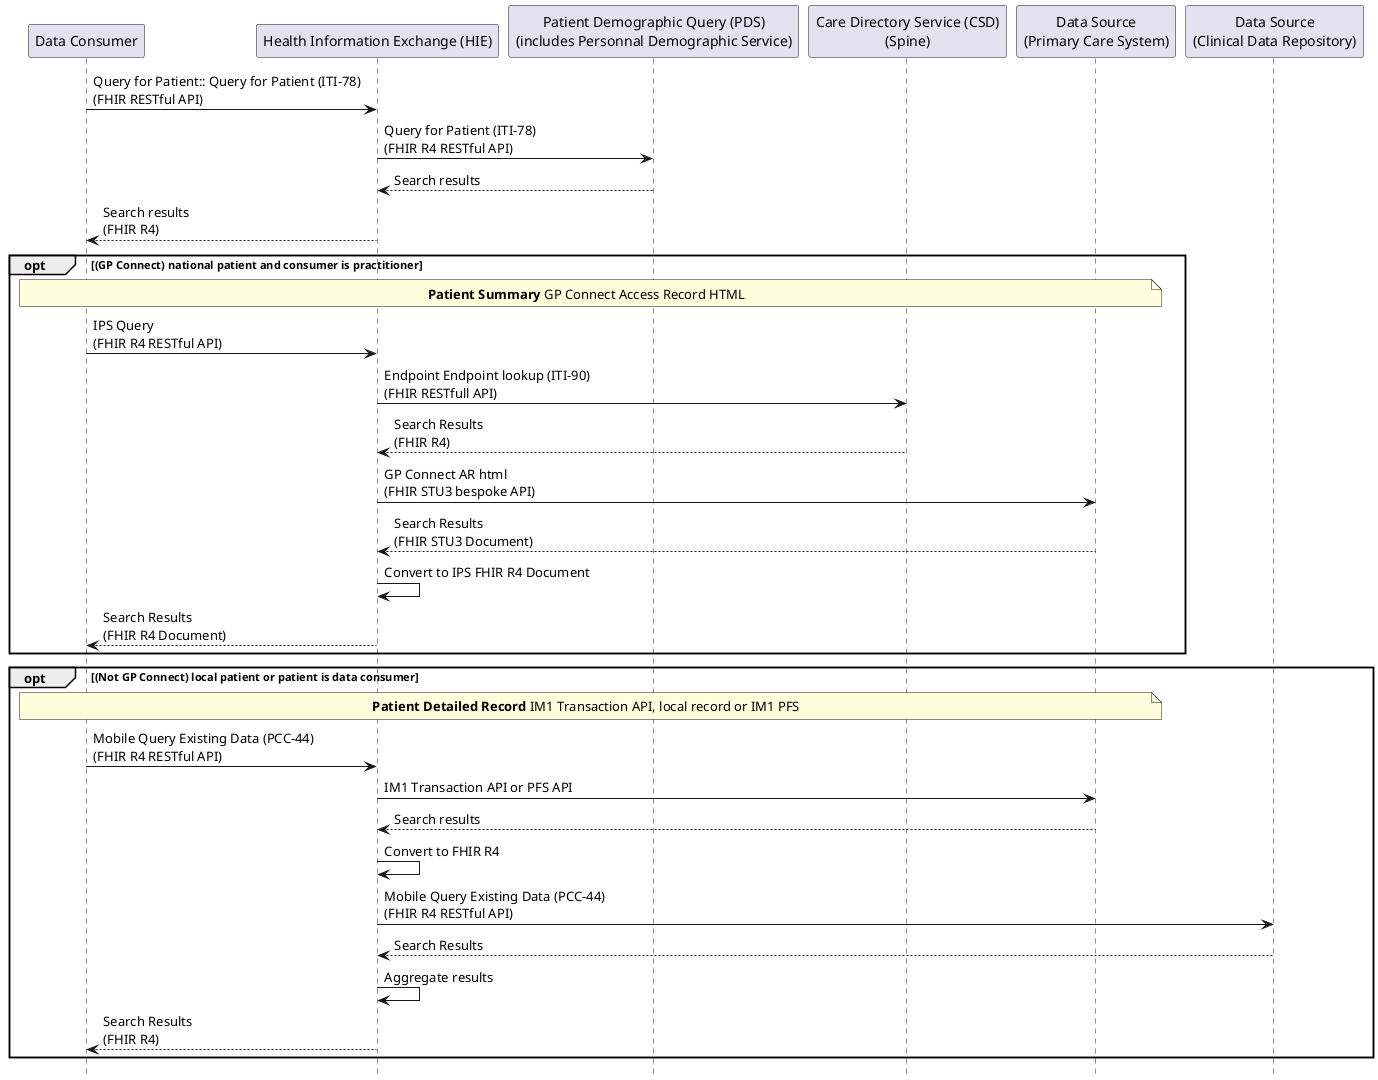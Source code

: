 @startuml

hide footbox

participant "Data Consumer" as DataConsumer
participant "Health Information Exchange (HIE)" as HIE
participant "Patient Demographic Query (PDS)\n(includes Personnal Demographic Service)" as PDS
participant "Care Directory Service (CSD)\n(Spine)" as CSD

participant "Data Source\n(Primary Care System)" as DataSource
participant "Data Source\n(Clinical Data Repository)" as CDR

DataConsumer -> HIE: Query for Patient:: Query for Patient (ITI-78)\n(FHIR RESTful API)
HIE -> PDS: Query for Patient (ITI-78)\n(FHIR R4 RESTful API)
PDS --> HIE: Search results
HIE --> DataConsumer: Search results\n(FHIR R4)

opt (GP Connect) national patient and consumer is practitioner
note over DataConsumer, DataSource: **Patient Summary** GP Connect Access Record HTML
DataConsumer -> HIE: IPS Query\n(FHIR R4 RESTful API)
HIE -> CSD: Endpoint Endpoint lookup (ITI-90)\n(FHIR RESTfull API)
CSD --> HIE: Search Results\n(FHIR R4)
HIE -> DataSource: GP Connect AR html\n(FHIR STU3 bespoke API)
DataSource --> HIE: Search Results\n(FHIR STU3 Document)
HIE -> HIE: Convert to IPS FHIR R4 Document
HIE --> DataConsumer: Search Results\n(FHIR R4 Document)
end

opt (Not GP Connect) local patient or patient is data consumer
note over DataConsumer, DataSource: **Patient Detailed Record** IM1 Transaction API, local record or IM1 PFS
DataConsumer -> HIE: Mobile Query Existing Data (PCC-44)\n(FHIR R4 RESTful API)
HIE -> DataSource: IM1 Transaction API or PFS API
DataSource --> HIE: Search results
HIE -> HIE: Convert to FHIR R4
HIE -> CDR: Mobile Query Existing Data (PCC-44)\n(FHIR R4 RESTful API)
CDR --> HIE: Search Results
HIE -> HIE: Aggregate results
HIE --> DataConsumer: Search Results\n(FHIR R4)
end

@enduml
